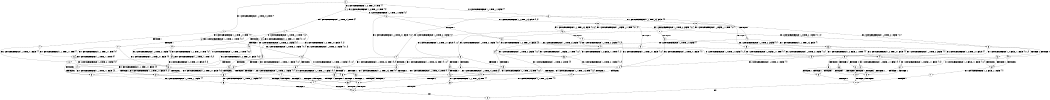 digraph BCG {
size = "7, 10.5";
center = TRUE;
node [shape = circle];
0 [peripheries = 2];
0 -> 1 [label = "EX !1 !ATOMIC_EXCH_BRANCH (1, +1, TRUE, +0, 3, TRUE) !{}"];
0 -> 2 [label = "EX !2 !ATOMIC_EXCH_BRANCH (1, +0, TRUE, +0, 1, TRUE) !{}"];
0 -> 3 [label = "EX !0 !ATOMIC_EXCH_BRANCH (1, +1, TRUE, +1, 1, FALSE) !{}"];
1 -> 4 [label = "TERMINATE !1"];
1 -> 5 [label = "EX !2 !ATOMIC_EXCH_BRANCH (1, +0, TRUE, +0, 1, FALSE) !{1}"];
1 -> 6 [label = "EX !0 !ATOMIC_EXCH_BRANCH (1, +1, TRUE, +1, 1, TRUE) !{1}"];
2 -> 7 [label = "EX !1 !ATOMIC_EXCH_BRANCH (1, +1, TRUE, +0, 3, TRUE) !{2}"];
2 -> 8 [label = "EX !0 !ATOMIC_EXCH_BRANCH (1, +1, TRUE, +1, 1, FALSE) !{2}"];
2 -> 2 [label = "EX !2 !ATOMIC_EXCH_BRANCH (1, +0, TRUE, +0, 1, TRUE) !{2}"];
3 -> 9 [label = "TERMINATE !0"];
3 -> 10 [label = "EX !1 !ATOMIC_EXCH_BRANCH (1, +1, TRUE, +0, 3, FALSE) !{0}"];
3 -> 11 [label = "EX !2 !ATOMIC_EXCH_BRANCH (1, +0, TRUE, +0, 1, FALSE) !{0}"];
4 -> 12 [label = "EX !2 !ATOMIC_EXCH_BRANCH (1, +0, TRUE, +0, 1, FALSE) !{}"];
4 -> 13 [label = "EX !0 !ATOMIC_EXCH_BRANCH (1, +1, TRUE, +1, 1, TRUE) !{}"];
5 -> 14 [label = "TERMINATE !1"];
5 -> 15 [label = "TERMINATE !2"];
5 -> 16 [label = "EX !0 !ATOMIC_EXCH_BRANCH (1, +1, TRUE, +1, 1, FALSE) !{1, 2}"];
6 -> 17 [label = "TERMINATE !1"];
6 -> 18 [label = "EX !2 !ATOMIC_EXCH_BRANCH (1, +0, TRUE, +0, 1, FALSE) !{0, 1}"];
6 -> 6 [label = "EX !0 !ATOMIC_EXCH_BRANCH (1, +1, TRUE, +1, 1, TRUE) !{0, 1}"];
7 -> 19 [label = "TERMINATE !1"];
7 -> 20 [label = "EX !0 !ATOMIC_EXCH_BRANCH (1, +1, TRUE, +1, 1, TRUE) !{1, 2}"];
7 -> 5 [label = "EX !2 !ATOMIC_EXCH_BRANCH (1, +0, TRUE, +0, 1, FALSE) !{1, 2}"];
8 -> 21 [label = "TERMINATE !0"];
8 -> 22 [label = "EX !1 !ATOMIC_EXCH_BRANCH (1, +1, TRUE, +0, 3, FALSE) !{0, 2}"];
8 -> 11 [label = "EX !2 !ATOMIC_EXCH_BRANCH (1, +0, TRUE, +0, 1, FALSE) !{0, 2}"];
9 -> 23 [label = "EX !1 !ATOMIC_EXCH_BRANCH (1, +1, TRUE, +0, 3, FALSE) !{}"];
9 -> 24 [label = "EX !2 !ATOMIC_EXCH_BRANCH (1, +0, TRUE, +0, 1, FALSE) !{}"];
10 -> 25 [label = "TERMINATE !0"];
10 -> 26 [label = "EX !2 !ATOMIC_EXCH_BRANCH (1, +0, TRUE, +0, 1, FALSE) !{0, 1}"];
10 -> 27 [label = "EX !1 !ATOMIC_EXCH_BRANCH (1, +0, FALSE, +1, 1, TRUE) !{0, 1}"];
11 -> 28 [label = "TERMINATE !2"];
11 -> 29 [label = "TERMINATE !0"];
11 -> 16 [label = "EX !1 !ATOMIC_EXCH_BRANCH (1, +1, TRUE, +0, 3, TRUE) !{0, 2}"];
12 -> 30 [label = "TERMINATE !2"];
12 -> 31 [label = "EX !0 !ATOMIC_EXCH_BRANCH (1, +1, TRUE, +1, 1, FALSE) !{2}"];
13 -> 32 [label = "EX !2 !ATOMIC_EXCH_BRANCH (1, +0, TRUE, +0, 1, FALSE) !{0}"];
13 -> 13 [label = "EX !0 !ATOMIC_EXCH_BRANCH (1, +1, TRUE, +1, 1, TRUE) !{0}"];
14 -> 30 [label = "TERMINATE !2"];
14 -> 31 [label = "EX !0 !ATOMIC_EXCH_BRANCH (1, +1, TRUE, +1, 1, FALSE) !{2}"];
15 -> 30 [label = "TERMINATE !1"];
15 -> 33 [label = "EX !0 !ATOMIC_EXCH_BRANCH (1, +1, TRUE, +1, 1, FALSE) !{1}"];
16 -> 34 [label = "TERMINATE !1"];
16 -> 35 [label = "TERMINATE !2"];
16 -> 36 [label = "TERMINATE !0"];
17 -> 13 [label = "EX !0 !ATOMIC_EXCH_BRANCH (1, +1, TRUE, +1, 1, TRUE) !{0}"];
17 -> 32 [label = "EX !2 !ATOMIC_EXCH_BRANCH (1, +0, TRUE, +0, 1, FALSE) !{0}"];
18 -> 37 [label = "TERMINATE !1"];
18 -> 38 [label = "TERMINATE !2"];
18 -> 16 [label = "EX !0 !ATOMIC_EXCH_BRANCH (1, +1, TRUE, +1, 1, FALSE) !{0, 1, 2}"];
19 -> 12 [label = "EX !2 !ATOMIC_EXCH_BRANCH (1, +0, TRUE, +0, 1, FALSE) !{2}"];
19 -> 39 [label = "EX !0 !ATOMIC_EXCH_BRANCH (1, +1, TRUE, +1, 1, TRUE) !{2}"];
20 -> 40 [label = "TERMINATE !1"];
20 -> 18 [label = "EX !2 !ATOMIC_EXCH_BRANCH (1, +0, TRUE, +0, 1, FALSE) !{0, 1, 2}"];
20 -> 20 [label = "EX !0 !ATOMIC_EXCH_BRANCH (1, +1, TRUE, +1, 1, TRUE) !{0, 1, 2}"];
21 -> 24 [label = "EX !2 !ATOMIC_EXCH_BRANCH (1, +0, TRUE, +0, 1, FALSE) !{2}"];
21 -> 41 [label = "EX !1 !ATOMIC_EXCH_BRANCH (1, +1, TRUE, +0, 3, FALSE) !{2}"];
22 -> 42 [label = "TERMINATE !0"];
22 -> 26 [label = "EX !2 !ATOMIC_EXCH_BRANCH (1, +0, TRUE, +0, 1, FALSE) !{0, 1, 2}"];
22 -> 43 [label = "EX !1 !ATOMIC_EXCH_BRANCH (1, +0, FALSE, +1, 1, TRUE) !{0, 1, 2}"];
23 -> 44 [label = "EX !2 !ATOMIC_EXCH_BRANCH (1, +0, TRUE, +0, 1, FALSE) !{1}"];
23 -> 45 [label = "EX !1 !ATOMIC_EXCH_BRANCH (1, +0, FALSE, +1, 1, TRUE) !{1}"];
24 -> 46 [label = "TERMINATE !2"];
24 -> 47 [label = "EX !1 !ATOMIC_EXCH_BRANCH (1, +1, TRUE, +0, 3, TRUE) !{2}"];
25 -> 45 [label = "EX !1 !ATOMIC_EXCH_BRANCH (1, +0, FALSE, +1, 1, TRUE) !{1}"];
25 -> 44 [label = "EX !2 !ATOMIC_EXCH_BRANCH (1, +0, TRUE, +0, 1, FALSE) !{1}"];
26 -> 48 [label = "TERMINATE !2"];
26 -> 49 [label = "TERMINATE !0"];
26 -> 50 [label = "EX !1 !ATOMIC_EXCH_BRANCH (1, +0, FALSE, +1, 1, FALSE) !{0, 1, 2}"];
27 -> 51 [label = "TERMINATE !0"];
27 -> 52 [label = "EX !2 !ATOMIC_EXCH_BRANCH (1, +0, TRUE, +0, 1, FALSE) !{0, 1}"];
27 -> 10 [label = "EX !1 !ATOMIC_EXCH_BRANCH (1, +1, TRUE, +0, 3, FALSE) !{0, 1}"];
28 -> 46 [label = "TERMINATE !0"];
28 -> 33 [label = "EX !1 !ATOMIC_EXCH_BRANCH (1, +1, TRUE, +0, 3, TRUE) !{0}"];
29 -> 46 [label = "TERMINATE !2"];
29 -> 47 [label = "EX !1 !ATOMIC_EXCH_BRANCH (1, +1, TRUE, +0, 3, TRUE) !{2}"];
30 -> 53 [label = "EX !0 !ATOMIC_EXCH_BRANCH (1, +1, TRUE, +1, 1, FALSE) !{}"];
31 -> 54 [label = "TERMINATE !2"];
31 -> 55 [label = "TERMINATE !0"];
32 -> 56 [label = "TERMINATE !2"];
32 -> 31 [label = "EX !0 !ATOMIC_EXCH_BRANCH (1, +1, TRUE, +1, 1, FALSE) !{0, 2}"];
33 -> 54 [label = "TERMINATE !1"];
33 -> 57 [label = "TERMINATE !0"];
34 -> 54 [label = "TERMINATE !2"];
34 -> 55 [label = "TERMINATE !0"];
35 -> 54 [label = "TERMINATE !1"];
35 -> 57 [label = "TERMINATE !0"];
36 -> 55 [label = "TERMINATE !1"];
36 -> 57 [label = "TERMINATE !2"];
37 -> 31 [label = "EX !0 !ATOMIC_EXCH_BRANCH (1, +1, TRUE, +1, 1, FALSE) !{0, 2}"];
37 -> 56 [label = "TERMINATE !2"];
38 -> 33 [label = "EX !0 !ATOMIC_EXCH_BRANCH (1, +1, TRUE, +1, 1, FALSE) !{0, 1}"];
38 -> 56 [label = "TERMINATE !1"];
39 -> 32 [label = "EX !2 !ATOMIC_EXCH_BRANCH (1, +0, TRUE, +0, 1, FALSE) !{0, 2}"];
39 -> 39 [label = "EX !0 !ATOMIC_EXCH_BRANCH (1, +1, TRUE, +1, 1, TRUE) !{0, 2}"];
40 -> 32 [label = "EX !2 !ATOMIC_EXCH_BRANCH (1, +0, TRUE, +0, 1, FALSE) !{0, 2}"];
40 -> 39 [label = "EX !0 !ATOMIC_EXCH_BRANCH (1, +1, TRUE, +1, 1, TRUE) !{0, 2}"];
41 -> 44 [label = "EX !2 !ATOMIC_EXCH_BRANCH (1, +0, TRUE, +0, 1, FALSE) !{1, 2}"];
41 -> 58 [label = "EX !1 !ATOMIC_EXCH_BRANCH (1, +0, FALSE, +1, 1, TRUE) !{1, 2}"];
42 -> 44 [label = "EX !2 !ATOMIC_EXCH_BRANCH (1, +0, TRUE, +0, 1, FALSE) !{1, 2}"];
42 -> 58 [label = "EX !1 !ATOMIC_EXCH_BRANCH (1, +0, FALSE, +1, 1, TRUE) !{1, 2}"];
43 -> 59 [label = "TERMINATE !0"];
43 -> 52 [label = "EX !2 !ATOMIC_EXCH_BRANCH (1, +0, TRUE, +0, 1, FALSE) !{0, 1, 2}"];
43 -> 22 [label = "EX !1 !ATOMIC_EXCH_BRANCH (1, +1, TRUE, +0, 3, FALSE) !{0, 1, 2}"];
44 -> 60 [label = "TERMINATE !2"];
44 -> 61 [label = "EX !1 !ATOMIC_EXCH_BRANCH (1, +0, FALSE, +1, 1, FALSE) !{1, 2}"];
45 -> 62 [label = "EX !2 !ATOMIC_EXCH_BRANCH (1, +0, TRUE, +0, 1, FALSE) !{1}"];
45 -> 23 [label = "EX !1 !ATOMIC_EXCH_BRANCH (1, +1, TRUE, +0, 3, FALSE) !{1}"];
46 -> 63 [label = "EX !1 !ATOMIC_EXCH_BRANCH (1, +1, TRUE, +0, 3, TRUE) !{}"];
47 -> 55 [label = "TERMINATE !1"];
47 -> 57 [label = "TERMINATE !2"];
48 -> 64 [label = "EX !1 !ATOMIC_EXCH_BRANCH (1, +0, FALSE, +1, 1, FALSE) !{0, 1}"];
48 -> 60 [label = "TERMINATE !0"];
49 -> 61 [label = "EX !1 !ATOMIC_EXCH_BRANCH (1, +0, FALSE, +1, 1, FALSE) !{1, 2}"];
49 -> 60 [label = "TERMINATE !2"];
50 -> 65 [label = "TERMINATE !1"];
50 -> 66 [label = "TERMINATE !2"];
50 -> 67 [label = "TERMINATE !0"];
51 -> 23 [label = "EX !1 !ATOMIC_EXCH_BRANCH (1, +1, TRUE, +0, 3, FALSE) !{1}"];
51 -> 62 [label = "EX !2 !ATOMIC_EXCH_BRANCH (1, +0, TRUE, +0, 1, FALSE) !{1}"];
52 -> 68 [label = "TERMINATE !2"];
52 -> 69 [label = "TERMINATE !0"];
52 -> 16 [label = "EX !1 !ATOMIC_EXCH_BRANCH (1, +1, TRUE, +0, 3, TRUE) !{0, 1, 2}"];
53 -> 70 [label = "TERMINATE !0"];
54 -> 70 [label = "TERMINATE !0"];
55 -> 70 [label = "TERMINATE !2"];
56 -> 53 [label = "EX !0 !ATOMIC_EXCH_BRANCH (1, +1, TRUE, +1, 1, FALSE) !{0}"];
57 -> 70 [label = "TERMINATE !1"];
58 -> 62 [label = "EX !2 !ATOMIC_EXCH_BRANCH (1, +0, TRUE, +0, 1, FALSE) !{1, 2}"];
58 -> 41 [label = "EX !1 !ATOMIC_EXCH_BRANCH (1, +1, TRUE, +0, 3, FALSE) !{1, 2}"];
59 -> 62 [label = "EX !2 !ATOMIC_EXCH_BRANCH (1, +0, TRUE, +0, 1, FALSE) !{1, 2}"];
59 -> 41 [label = "EX !1 !ATOMIC_EXCH_BRANCH (1, +1, TRUE, +0, 3, FALSE) !{1, 2}"];
60 -> 71 [label = "EX !1 !ATOMIC_EXCH_BRANCH (1, +0, FALSE, +1, 1, FALSE) !{1}"];
61 -> 72 [label = "TERMINATE !1"];
61 -> 73 [label = "TERMINATE !2"];
62 -> 74 [label = "TERMINATE !2"];
62 -> 47 [label = "EX !1 !ATOMIC_EXCH_BRANCH (1, +1, TRUE, +0, 3, TRUE) !{1, 2}"];
63 -> 70 [label = "TERMINATE !1"];
64 -> 75 [label = "TERMINATE !1"];
64 -> 73 [label = "TERMINATE !0"];
65 -> 75 [label = "TERMINATE !2"];
65 -> 72 [label = "TERMINATE !0"];
66 -> 75 [label = "TERMINATE !1"];
66 -> 73 [label = "TERMINATE !0"];
67 -> 72 [label = "TERMINATE !1"];
67 -> 73 [label = "TERMINATE !2"];
68 -> 33 [label = "EX !1 !ATOMIC_EXCH_BRANCH (1, +1, TRUE, +0, 3, TRUE) !{0, 1}"];
68 -> 74 [label = "TERMINATE !0"];
69 -> 47 [label = "EX !1 !ATOMIC_EXCH_BRANCH (1, +1, TRUE, +0, 3, TRUE) !{1, 2}"];
69 -> 74 [label = "TERMINATE !2"];
70 -> 76 [label = "exit"];
71 -> 77 [label = "TERMINATE !1"];
72 -> 77 [label = "TERMINATE !2"];
73 -> 77 [label = "TERMINATE !1"];
74 -> 63 [label = "EX !1 !ATOMIC_EXCH_BRANCH (1, +1, TRUE, +0, 3, TRUE) !{1}"];
75 -> 77 [label = "TERMINATE !0"];
77 -> 76 [label = "exit"];
}
